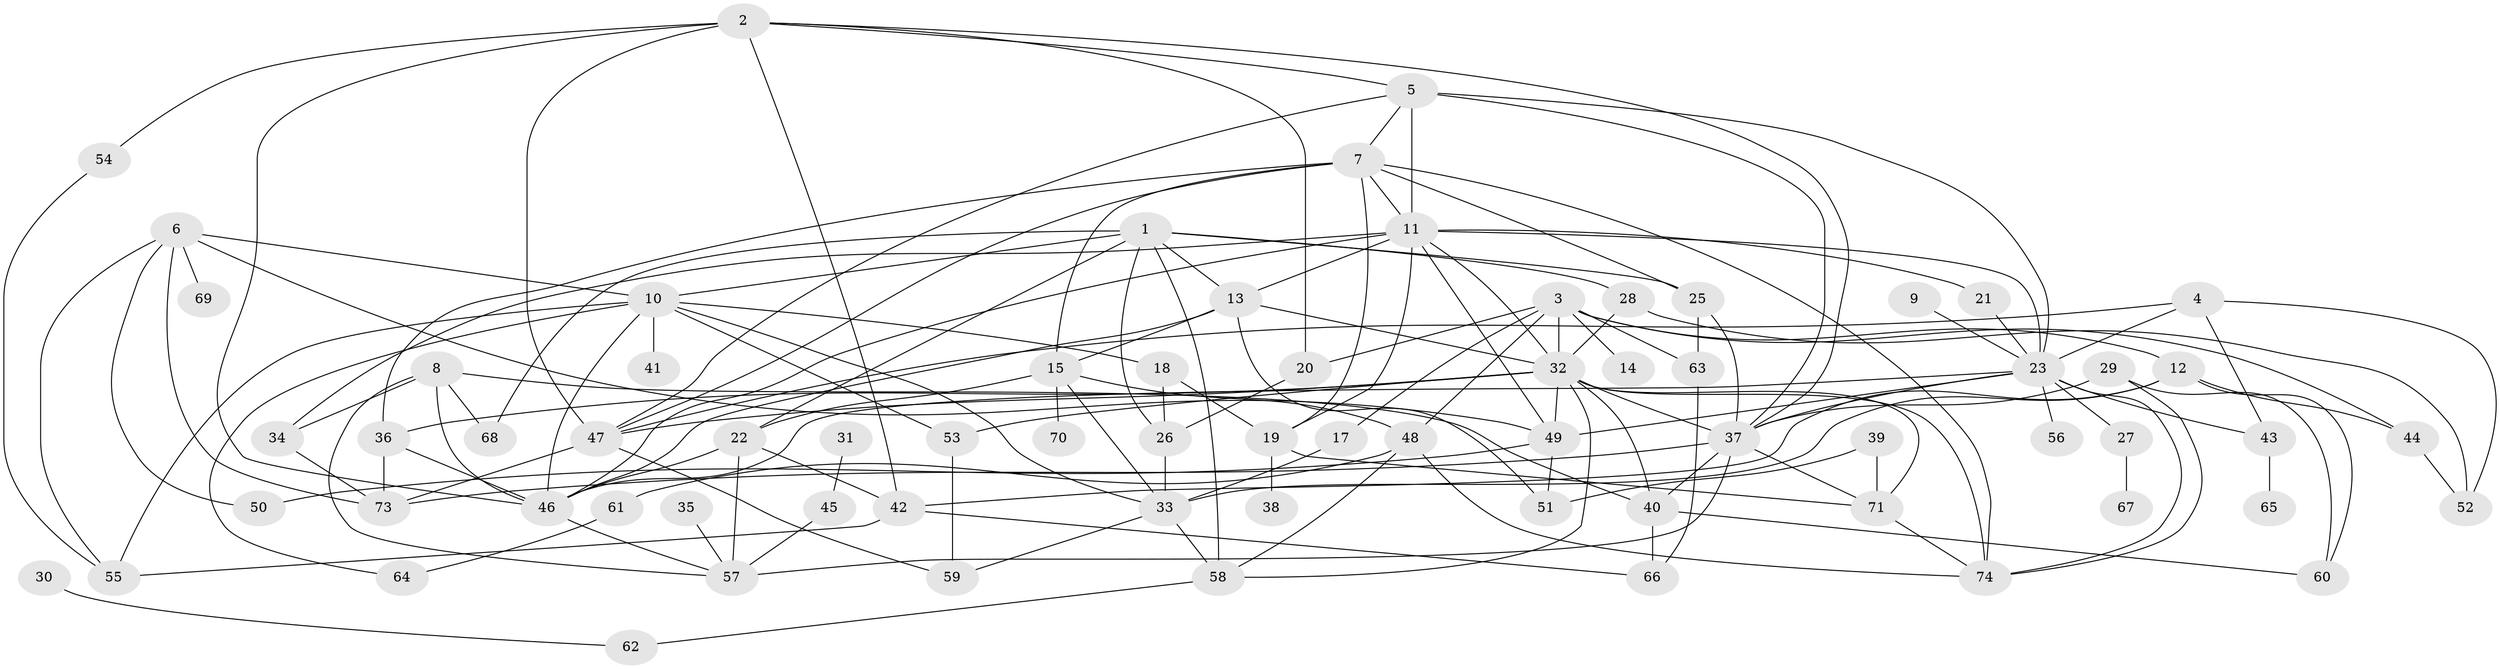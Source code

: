 // original degree distribution, {4: 0.23129251700680273, 2: 0.22448979591836735, 6: 0.06802721088435375, 3: 0.1564625850340136, 1: 0.16326530612244897, 0: 0.02040816326530612, 5: 0.1292517006802721, 8: 0.006802721088435374}
// Generated by graph-tools (version 1.1) at 2025/48/03/04/25 22:48:21]
// undirected, 71 vertices, 148 edges
graph export_dot {
  node [color=gray90,style=filled];
  1;
  2;
  3;
  4;
  5;
  6;
  7;
  8;
  9;
  10;
  11;
  12;
  13;
  14;
  15;
  17;
  18;
  19;
  20;
  21;
  22;
  23;
  25;
  26;
  27;
  28;
  29;
  30;
  31;
  32;
  33;
  34;
  35;
  36;
  37;
  38;
  39;
  40;
  41;
  42;
  43;
  44;
  45;
  46;
  47;
  48;
  49;
  50;
  51;
  52;
  53;
  54;
  55;
  56;
  57;
  58;
  59;
  60;
  61;
  62;
  63;
  64;
  65;
  66;
  67;
  68;
  69;
  70;
  71;
  73;
  74;
  1 -- 10 [weight=1.0];
  1 -- 13 [weight=2.0];
  1 -- 22 [weight=1.0];
  1 -- 25 [weight=1.0];
  1 -- 26 [weight=1.0];
  1 -- 28 [weight=1.0];
  1 -- 58 [weight=1.0];
  1 -- 68 [weight=1.0];
  2 -- 5 [weight=1.0];
  2 -- 20 [weight=1.0];
  2 -- 37 [weight=1.0];
  2 -- 42 [weight=1.0];
  2 -- 46 [weight=1.0];
  2 -- 47 [weight=1.0];
  2 -- 54 [weight=1.0];
  3 -- 12 [weight=1.0];
  3 -- 14 [weight=1.0];
  3 -- 17 [weight=1.0];
  3 -- 20 [weight=1.0];
  3 -- 32 [weight=1.0];
  3 -- 44 [weight=2.0];
  3 -- 48 [weight=2.0];
  3 -- 63 [weight=1.0];
  4 -- 23 [weight=1.0];
  4 -- 43 [weight=1.0];
  4 -- 47 [weight=1.0];
  4 -- 52 [weight=1.0];
  5 -- 7 [weight=1.0];
  5 -- 11 [weight=1.0];
  5 -- 23 [weight=1.0];
  5 -- 37 [weight=2.0];
  5 -- 47 [weight=1.0];
  6 -- 10 [weight=1.0];
  6 -- 49 [weight=1.0];
  6 -- 50 [weight=1.0];
  6 -- 55 [weight=1.0];
  6 -- 69 [weight=1.0];
  6 -- 73 [weight=1.0];
  7 -- 11 [weight=1.0];
  7 -- 15 [weight=1.0];
  7 -- 19 [weight=1.0];
  7 -- 25 [weight=2.0];
  7 -- 36 [weight=1.0];
  7 -- 47 [weight=2.0];
  7 -- 74 [weight=1.0];
  8 -- 34 [weight=1.0];
  8 -- 40 [weight=1.0];
  8 -- 46 [weight=1.0];
  8 -- 57 [weight=1.0];
  8 -- 68 [weight=1.0];
  9 -- 23 [weight=1.0];
  10 -- 18 [weight=1.0];
  10 -- 33 [weight=1.0];
  10 -- 41 [weight=1.0];
  10 -- 46 [weight=1.0];
  10 -- 53 [weight=1.0];
  10 -- 55 [weight=1.0];
  10 -- 64 [weight=1.0];
  11 -- 13 [weight=1.0];
  11 -- 19 [weight=1.0];
  11 -- 21 [weight=1.0];
  11 -- 23 [weight=1.0];
  11 -- 32 [weight=1.0];
  11 -- 34 [weight=1.0];
  11 -- 46 [weight=2.0];
  11 -- 49 [weight=1.0];
  12 -- 33 [weight=1.0];
  12 -- 42 [weight=1.0];
  12 -- 44 [weight=1.0];
  12 -- 60 [weight=1.0];
  13 -- 15 [weight=1.0];
  13 -- 32 [weight=1.0];
  13 -- 46 [weight=1.0];
  13 -- 51 [weight=1.0];
  15 -- 22 [weight=1.0];
  15 -- 33 [weight=1.0];
  15 -- 48 [weight=1.0];
  15 -- 70 [weight=1.0];
  17 -- 33 [weight=3.0];
  18 -- 19 [weight=1.0];
  18 -- 26 [weight=1.0];
  19 -- 38 [weight=1.0];
  19 -- 71 [weight=1.0];
  20 -- 26 [weight=1.0];
  21 -- 23 [weight=1.0];
  22 -- 42 [weight=1.0];
  22 -- 46 [weight=1.0];
  22 -- 57 [weight=1.0];
  23 -- 27 [weight=1.0];
  23 -- 37 [weight=1.0];
  23 -- 43 [weight=1.0];
  23 -- 46 [weight=1.0];
  23 -- 49 [weight=1.0];
  23 -- 56 [weight=1.0];
  23 -- 74 [weight=1.0];
  25 -- 37 [weight=1.0];
  25 -- 63 [weight=1.0];
  26 -- 33 [weight=1.0];
  27 -- 67 [weight=1.0];
  28 -- 32 [weight=1.0];
  28 -- 52 [weight=1.0];
  29 -- 37 [weight=1.0];
  29 -- 60 [weight=1.0];
  29 -- 74 [weight=1.0];
  30 -- 62 [weight=1.0];
  31 -- 45 [weight=1.0];
  32 -- 36 [weight=1.0];
  32 -- 37 [weight=2.0];
  32 -- 40 [weight=1.0];
  32 -- 47 [weight=1.0];
  32 -- 49 [weight=1.0];
  32 -- 53 [weight=1.0];
  32 -- 58 [weight=1.0];
  32 -- 71 [weight=1.0];
  32 -- 74 [weight=1.0];
  33 -- 58 [weight=1.0];
  33 -- 59 [weight=1.0];
  34 -- 73 [weight=1.0];
  35 -- 57 [weight=1.0];
  36 -- 46 [weight=1.0];
  36 -- 73 [weight=1.0];
  37 -- 40 [weight=4.0];
  37 -- 57 [weight=1.0];
  37 -- 71 [weight=1.0];
  37 -- 73 [weight=1.0];
  39 -- 51 [weight=1.0];
  39 -- 71 [weight=1.0];
  40 -- 60 [weight=1.0];
  40 -- 66 [weight=1.0];
  42 -- 55 [weight=1.0];
  42 -- 66 [weight=1.0];
  43 -- 65 [weight=1.0];
  44 -- 52 [weight=1.0];
  45 -- 57 [weight=1.0];
  46 -- 57 [weight=1.0];
  47 -- 59 [weight=1.0];
  47 -- 73 [weight=1.0];
  48 -- 58 [weight=1.0];
  48 -- 61 [weight=1.0];
  48 -- 74 [weight=1.0];
  49 -- 50 [weight=1.0];
  49 -- 51 [weight=1.0];
  53 -- 59 [weight=1.0];
  54 -- 55 [weight=1.0];
  58 -- 62 [weight=1.0];
  61 -- 64 [weight=1.0];
  63 -- 66 [weight=1.0];
  71 -- 74 [weight=1.0];
}
